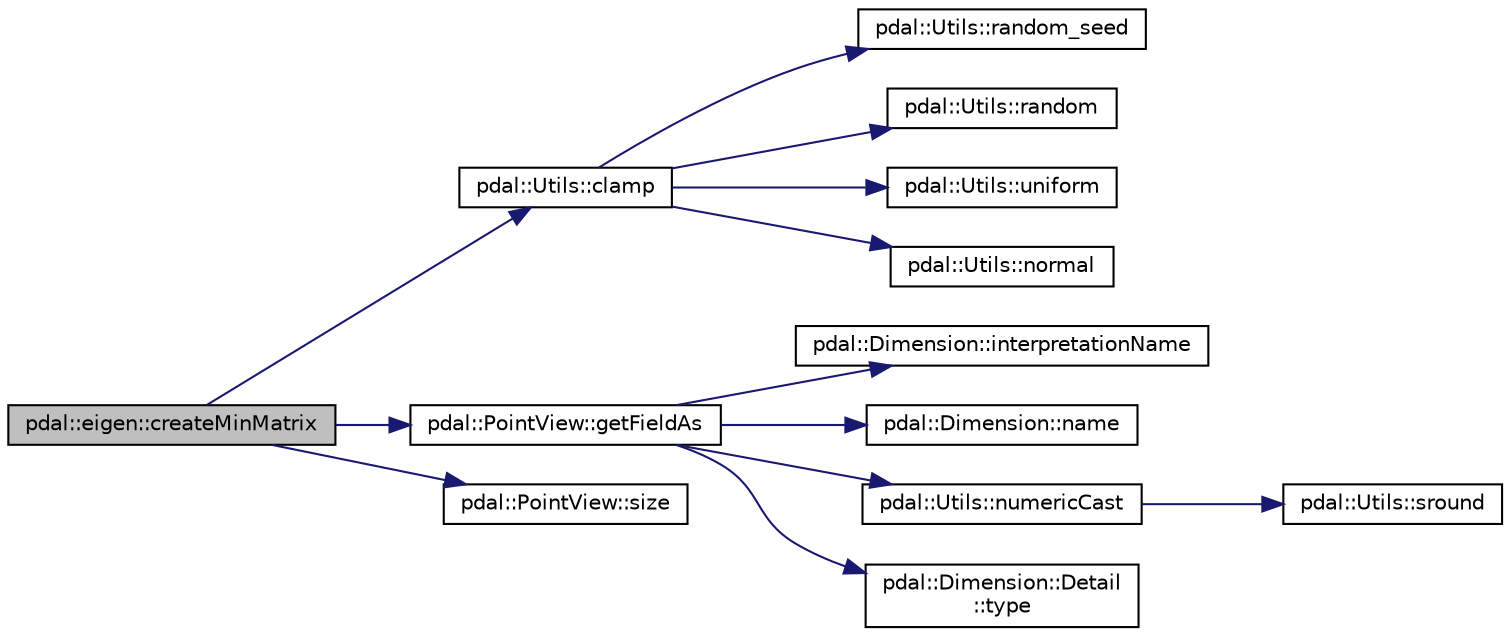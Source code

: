 digraph "pdal::eigen::createMinMatrix"
{
  edge [fontname="Helvetica",fontsize="10",labelfontname="Helvetica",labelfontsize="10"];
  node [fontname="Helvetica",fontsize="10",shape=record];
  rankdir="LR";
  Node1 [label="pdal::eigen::createMinMatrix",height=0.2,width=0.4,color="black", fillcolor="grey75", style="filled", fontcolor="black"];
  Node1 -> Node2 [color="midnightblue",fontsize="10",style="solid",fontname="Helvetica"];
  Node2 [label="pdal::Utils::clamp",height=0.2,width=0.4,color="black", fillcolor="white", style="filled",URL="$namespacepdal_1_1Utils.html#af9895f466e24147ed204408cc271579d",tooltip="Clamp value to given bounds. "];
  Node2 -> Node3 [color="midnightblue",fontsize="10",style="solid",fontname="Helvetica"];
  Node3 [label="pdal::Utils::random_seed",height=0.2,width=0.4,color="black", fillcolor="white", style="filled",URL="$namespacepdal_1_1Utils.html#ad02787dce6b6f45473604bc9fe7e9c10"];
  Node2 -> Node4 [color="midnightblue",fontsize="10",style="solid",fontname="Helvetica"];
  Node4 [label="pdal::Utils::random",height=0.2,width=0.4,color="black", fillcolor="white", style="filled",URL="$namespacepdal_1_1Utils.html#ae307965bf4f08edcc45fbe8599c0eddc"];
  Node2 -> Node5 [color="midnightblue",fontsize="10",style="solid",fontname="Helvetica"];
  Node5 [label="pdal::Utils::uniform",height=0.2,width=0.4,color="black", fillcolor="white", style="filled",URL="$namespacepdal_1_1Utils.html#ae21c6270b839374408725a65e3dcd4b1"];
  Node2 -> Node6 [color="midnightblue",fontsize="10",style="solid",fontname="Helvetica"];
  Node6 [label="pdal::Utils::normal",height=0.2,width=0.4,color="black", fillcolor="white", style="filled",URL="$namespacepdal_1_1Utils.html#a811546a69a0e444b3060f63ae4a797c7"];
  Node1 -> Node7 [color="midnightblue",fontsize="10",style="solid",fontname="Helvetica"];
  Node7 [label="pdal::PointView::getFieldAs",height=0.2,width=0.4,color="black", fillcolor="white", style="filled",URL="$classpdal_1_1PointView.html#a4c594a6d2a469e594988194ccf125a15"];
  Node7 -> Node8 [color="midnightblue",fontsize="10",style="solid",fontname="Helvetica"];
  Node8 [label="pdal::Dimension::interpretationName",height=0.2,width=0.4,color="black", fillcolor="white", style="filled",URL="$namespacepdal_1_1Dimension.html#acc41232ae1e707d6c928ffb9a56592d3"];
  Node7 -> Node9 [color="midnightblue",fontsize="10",style="solid",fontname="Helvetica"];
  Node9 [label="pdal::Dimension::name",height=0.2,width=0.4,color="black", fillcolor="white", style="filled",URL="$namespacepdal_1_1Dimension.html#af3176b0b7e6b4be000317846cf7c2718"];
  Node7 -> Node10 [color="midnightblue",fontsize="10",style="solid",fontname="Helvetica"];
  Node10 [label="pdal::Utils::numericCast",height=0.2,width=0.4,color="black", fillcolor="white", style="filled",URL="$namespacepdal_1_1Utils.html#a33d614ac71aa03aaa5c10a242c4d14ac"];
  Node10 -> Node11 [color="midnightblue",fontsize="10",style="solid",fontname="Helvetica"];
  Node11 [label="pdal::Utils::sround",height=0.2,width=0.4,color="black", fillcolor="white", style="filled",URL="$namespacepdal_1_1Utils.html#a06833597f1fc4287966cfa0867128e59"];
  Node7 -> Node12 [color="midnightblue",fontsize="10",style="solid",fontname="Helvetica"];
  Node12 [label="pdal::Dimension::Detail\l::type",height=0.2,width=0.4,color="black", fillcolor="white", style="filled",URL="$classpdal_1_1Dimension_1_1Detail.html#adf5961976b7fce3d90a0dddd50519a7c"];
  Node1 -> Node13 [color="midnightblue",fontsize="10",style="solid",fontname="Helvetica"];
  Node13 [label="pdal::PointView::size",height=0.2,width=0.4,color="black", fillcolor="white", style="filled",URL="$classpdal_1_1PointView.html#a4c2fba9b5d7a61f19a558bb08405555d"];
}
